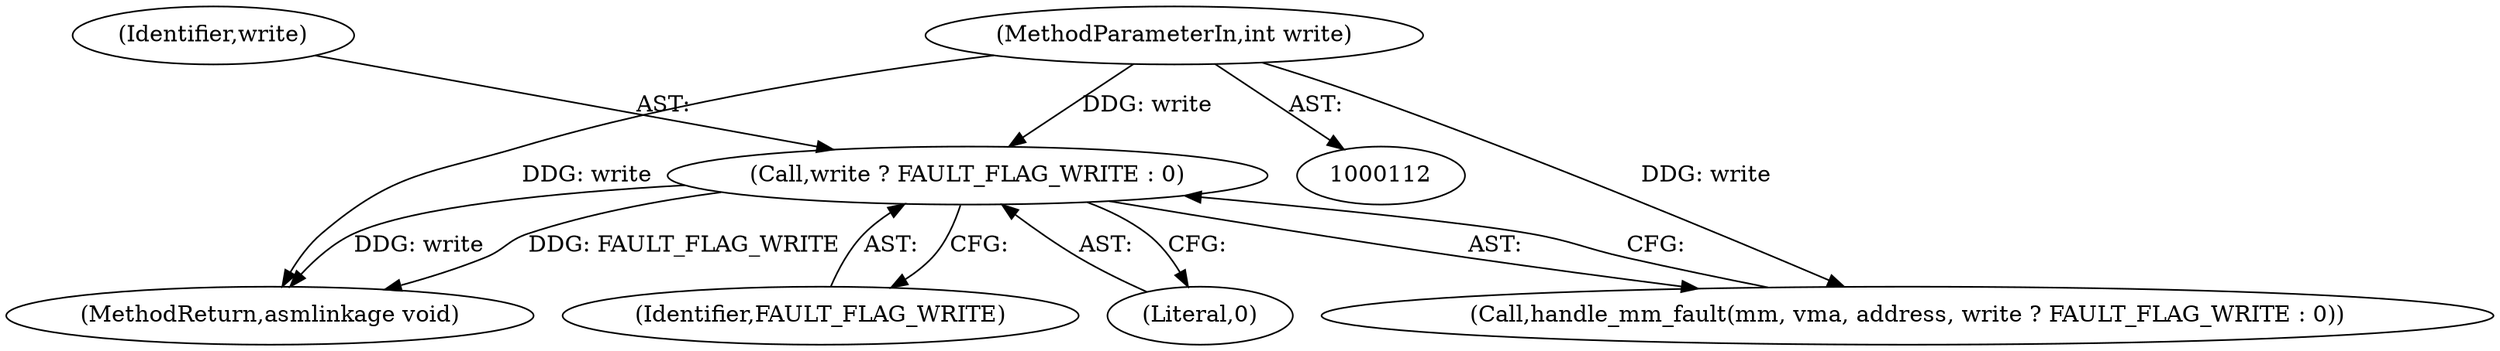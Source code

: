 digraph "0_linux_a8b0ca17b80e92faab46ee7179ba9e99ccb61233_43@API" {
"1000247" [label="(Call,write ? FAULT_FLAG_WRITE : 0)"];
"1000115" [label="(MethodParameterIn,int write)"];
"1000243" [label="(Call,handle_mm_fault(mm, vma, address, write ? FAULT_FLAG_WRITE : 0))"];
"1000248" [label="(Identifier,write)"];
"1000115" [label="(MethodParameterIn,int write)"];
"1000537" [label="(MethodReturn,asmlinkage void)"];
"1000249" [label="(Identifier,FAULT_FLAG_WRITE)"];
"1000250" [label="(Literal,0)"];
"1000247" [label="(Call,write ? FAULT_FLAG_WRITE : 0)"];
"1000247" -> "1000243"  [label="AST: "];
"1000247" -> "1000249"  [label="CFG: "];
"1000247" -> "1000250"  [label="CFG: "];
"1000248" -> "1000247"  [label="AST: "];
"1000249" -> "1000247"  [label="AST: "];
"1000250" -> "1000247"  [label="AST: "];
"1000243" -> "1000247"  [label="CFG: "];
"1000247" -> "1000537"  [label="DDG: write"];
"1000247" -> "1000537"  [label="DDG: FAULT_FLAG_WRITE"];
"1000115" -> "1000247"  [label="DDG: write"];
"1000115" -> "1000112"  [label="AST: "];
"1000115" -> "1000537"  [label="DDG: write"];
"1000115" -> "1000243"  [label="DDG: write"];
}
